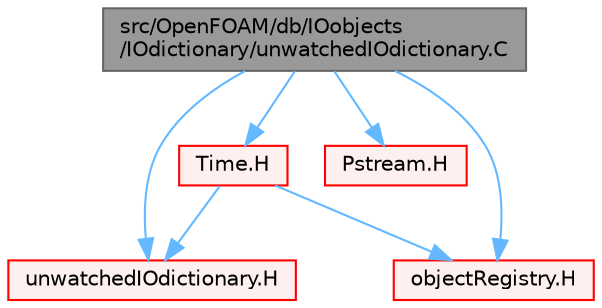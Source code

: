 digraph "src/OpenFOAM/db/IOobjects/IOdictionary/unwatchedIOdictionary.C"
{
 // LATEX_PDF_SIZE
  bgcolor="transparent";
  edge [fontname=Helvetica,fontsize=10,labelfontname=Helvetica,labelfontsize=10];
  node [fontname=Helvetica,fontsize=10,shape=box,height=0.2,width=0.4];
  Node1 [id="Node000001",label="src/OpenFOAM/db/IOobjects\l/IOdictionary/unwatchedIOdictionary.C",height=0.2,width=0.4,color="gray40", fillcolor="grey60", style="filled", fontcolor="black",tooltip=" "];
  Node1 -> Node2 [id="edge1_Node000001_Node000002",color="steelblue1",style="solid",tooltip=" "];
  Node2 [id="Node000002",label="unwatchedIOdictionary.H",height=0.2,width=0.4,color="red", fillcolor="#FFF0F0", style="filled",URL="$unwatchedIOdictionary_8H.html",tooltip=" "];
  Node1 -> Node146 [id="edge2_Node000001_Node000146",color="steelblue1",style="solid",tooltip=" "];
  Node146 [id="Node000146",label="objectRegistry.H",height=0.2,width=0.4,color="red", fillcolor="#FFF0F0", style="filled",URL="$objectRegistry_8H.html",tooltip=" "];
  Node1 -> Node164 [id="edge3_Node000001_Node000164",color="steelblue1",style="solid",tooltip=" "];
  Node164 [id="Node000164",label="Pstream.H",height=0.2,width=0.4,color="red", fillcolor="#FFF0F0", style="filled",URL="$Pstream_8H.html",tooltip=" "];
  Node1 -> Node178 [id="edge4_Node000001_Node000178",color="steelblue1",style="solid",tooltip=" "];
  Node178 [id="Node000178",label="Time.H",height=0.2,width=0.4,color="red", fillcolor="#FFF0F0", style="filled",URL="$Time_8H.html",tooltip=" "];
  Node178 -> Node146 [id="edge5_Node000178_Node000146",color="steelblue1",style="solid",tooltip=" "];
  Node178 -> Node2 [id="edge6_Node000178_Node000002",color="steelblue1",style="solid",tooltip=" "];
}
